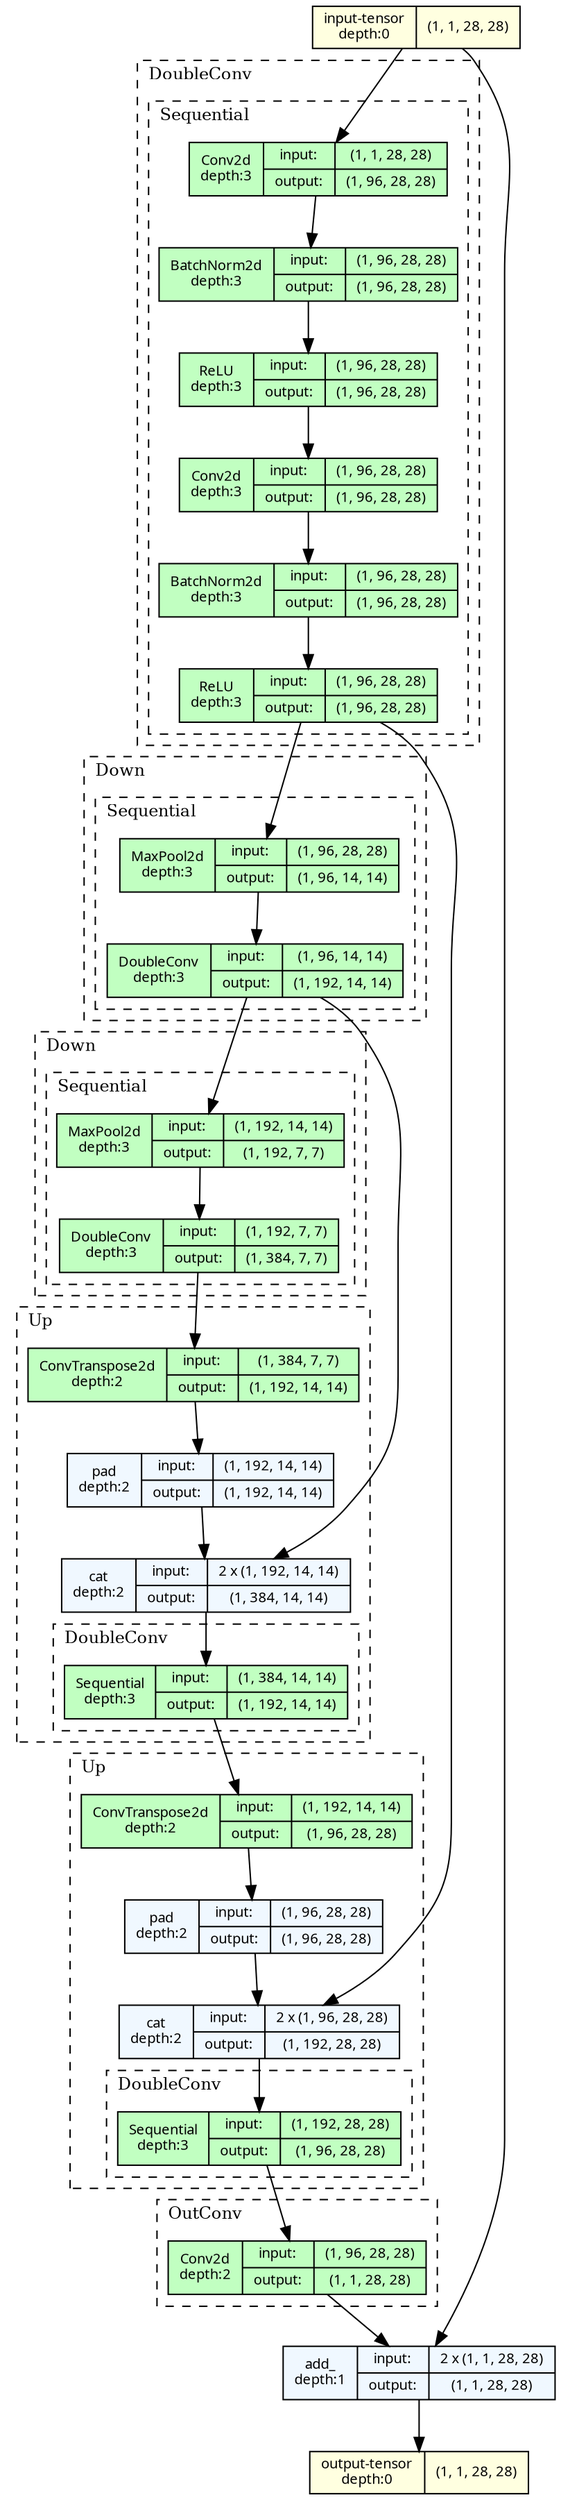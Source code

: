 strict digraph UNet2 {
	graph [ordering=in size="24.0,24.0"]
	node [align=left fontname="Linux libertine" fontsize=10 height=0.2 ranksep=0.1 shape=record style=filled]
	edge [fontsize=10]
	0 [label="input-tensor&#92;ndepth:0|(1, 1, 28, 28)" fillcolor=lightyellow]
	0 [label="input-tensor&#92;ndepth:0|(1, 1, 28, 28)" fillcolor=lightyellow]
	subgraph cluster_2 {
		fontsize=12 label=DoubleConv labeljust=l style=dashed
		subgraph cluster_3 {
			fontsize=12 label=Sequential labeljust=l style=dashed
			1 [label="Conv2d&#92;ndepth:3|{input:|output:}|{(1, 1, 28, 28)|(1, 96, 28, 28)}" fillcolor=darkseagreen1]
			2 [label="BatchNorm2d&#92;ndepth:3|{input:|output:}|{(1, 96, 28, 28)|(1, 96, 28, 28)}" fillcolor=darkseagreen1]
			3 [label="ReLU&#92;ndepth:3|{input:|output:}|{(1, 96, 28, 28)|(1, 96, 28, 28)}" fillcolor=darkseagreen1]
			4 [label="Conv2d&#92;ndepth:3|{input:|output:}|{(1, 96, 28, 28)|(1, 96, 28, 28)}" fillcolor=darkseagreen1]
			5 [label="BatchNorm2d&#92;ndepth:3|{input:|output:}|{(1, 96, 28, 28)|(1, 96, 28, 28)}" fillcolor=darkseagreen1]
			6 [label="ReLU&#92;ndepth:3|{input:|output:}|{(1, 96, 28, 28)|(1, 96, 28, 28)}" fillcolor=darkseagreen1]
		}
	}
	subgraph cluster_4 {
		fontsize=12 label=Down labeljust=l style=dashed
		subgraph cluster_5 {
			fontsize=12 label=Sequential labeljust=l style=dashed
			7 [label="MaxPool2d&#92;ndepth:3|{input:|output:}|{(1, 96, 28, 28)|(1, 96, 14, 14)}" fillcolor=darkseagreen1]
			8 [label="DoubleConv&#92;ndepth:3|{input:|output:}|{(1, 96, 14, 14)|(1, 192, 14, 14)}" fillcolor=darkseagreen1]
		}
	}
	subgraph cluster_6 {
		fontsize=12 label=Down labeljust=l style=dashed
		subgraph cluster_7 {
			fontsize=12 label=Sequential labeljust=l style=dashed
			9 [label="MaxPool2d&#92;ndepth:3|{input:|output:}|{(1, 192, 14, 14)|(1, 192, 7, 7)}" fillcolor=darkseagreen1]
			10 [label="DoubleConv&#92;ndepth:3|{input:|output:}|{(1, 192, 7, 7)|(1, 384, 7, 7)}" fillcolor=darkseagreen1]
		}
	}
	subgraph cluster_8 {
		fontsize=12 label=Up labeljust=l style=dashed
		11 [label="ConvTranspose2d&#92;ndepth:2|{input:|output:}|{(1, 384, 7, 7)|(1, 192, 14, 14)}" fillcolor=darkseagreen1]
		12 [label="pad&#92;ndepth:2|{input:|output:}|{(1, 192, 14, 14)|(1, 192, 14, 14)}" fillcolor=aliceblue]
		13 [label="cat&#92;ndepth:2|{input:|output:}|{2 x (1, 192, 14, 14)|(1, 384, 14, 14)}" fillcolor=aliceblue]
		subgraph cluster_9 {
			fontsize=12 label=DoubleConv labeljust=l style=dashed
			14 [label="Sequential&#92;ndepth:3|{input:|output:}|{(1, 384, 14, 14)|(1, 192, 14, 14)}" fillcolor=darkseagreen1]
		}
	}
	subgraph cluster_10 {
		fontsize=12 label=Up labeljust=l style=dashed
		15 [label="ConvTranspose2d&#92;ndepth:2|{input:|output:}|{(1, 192, 14, 14)|(1, 96, 28, 28)}" fillcolor=darkseagreen1]
		16 [label="pad&#92;ndepth:2|{input:|output:}|{(1, 96, 28, 28)|(1, 96, 28, 28)}" fillcolor=aliceblue]
		17 [label="cat&#92;ndepth:2|{input:|output:}|{2 x (1, 96, 28, 28)|(1, 192, 28, 28)}" fillcolor=aliceblue]
		subgraph cluster_11 {
			fontsize=12 label=DoubleConv labeljust=l style=dashed
			18 [label="Sequential&#92;ndepth:3|{input:|output:}|{(1, 192, 28, 28)|(1, 96, 28, 28)}" fillcolor=darkseagreen1]
		}
	}
	subgraph cluster_12 {
		fontsize=12 label=OutConv labeljust=l style=dashed
		19 [label="Conv2d&#92;ndepth:2|{input:|output:}|{(1, 96, 28, 28)|(1, 1, 28, 28)}" fillcolor=darkseagreen1]
	}
	20 [label="add_&#92;ndepth:1|{input:|output:}|{2 x (1, 1, 28, 28)|(1, 1, 28, 28)}" fillcolor=aliceblue]
	21 [label="output-tensor&#92;ndepth:0|(1, 1, 28, 28)" fillcolor=lightyellow]
	0 -> 20
	0 -> 1
	1 -> 2
	2 -> 3
	3 -> 4
	4 -> 5
	5 -> 6
	6 -> 7
	7 -> 8
	8 -> 9
	9 -> 10
	10 -> 11
	8 -> 13
	11 -> 12
	12 -> 13
	13 -> 14
	14 -> 15
	6 -> 17
	15 -> 16
	16 -> 17
	17 -> 18
	18 -> 19
	19 -> 20
	20 -> 21
}

